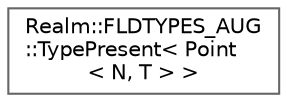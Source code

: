 digraph "Graphical Class Hierarchy"
{
 // LATEX_PDF_SIZE
  bgcolor="transparent";
  edge [fontname=Helvetica,fontsize=10,labelfontname=Helvetica,labelfontsize=10];
  node [fontname=Helvetica,fontsize=10,shape=box,height=0.2,width=0.4];
  rankdir="LR";
  Node0 [id="Node000000",label="Realm::FLDTYPES_AUG\l::TypePresent\< Point\l\< N, T \> \>",height=0.2,width=0.4,color="grey40", fillcolor="white", style="filled",URL="$structRealm_1_1FLDTYPES__AUG_1_1TypePresent_3_01Point_3_01N_00_01T_01_4_01_4.html",tooltip=" "];
}
